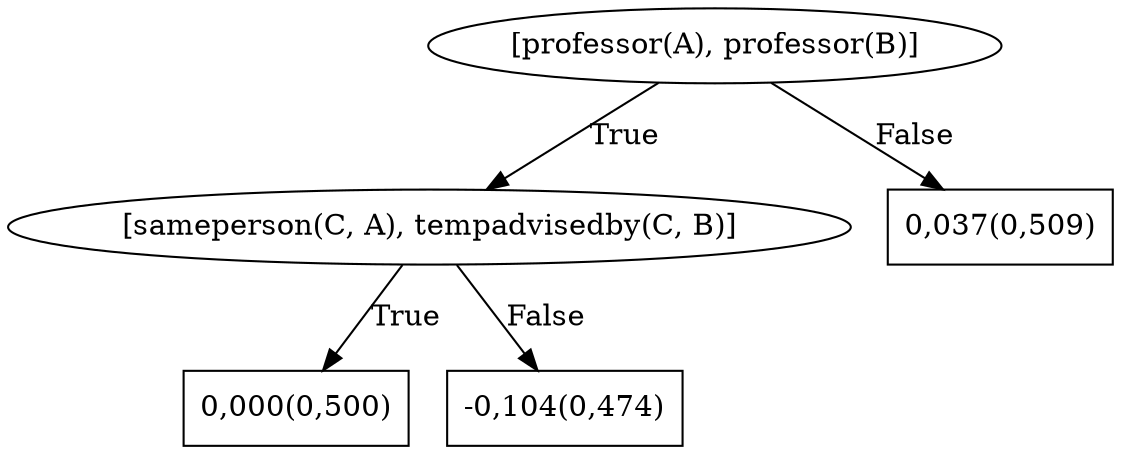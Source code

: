digraph G{ 
1[label = "[professor(A), professor(B)]"];
1 -> 2[label="True"];
1 -> 3[label="False"];
2[label = "[sameperson(C, A), tempadvisedby(C, B)]"];
2 -> 4[label="True"];
2 -> 5[label="False"];
4[shape = box,label = "0,000(0,500)"];
5[shape = box,label = "-0,104(0,474)"];
3[shape = box,label = "0,037(0,509)"];
}
